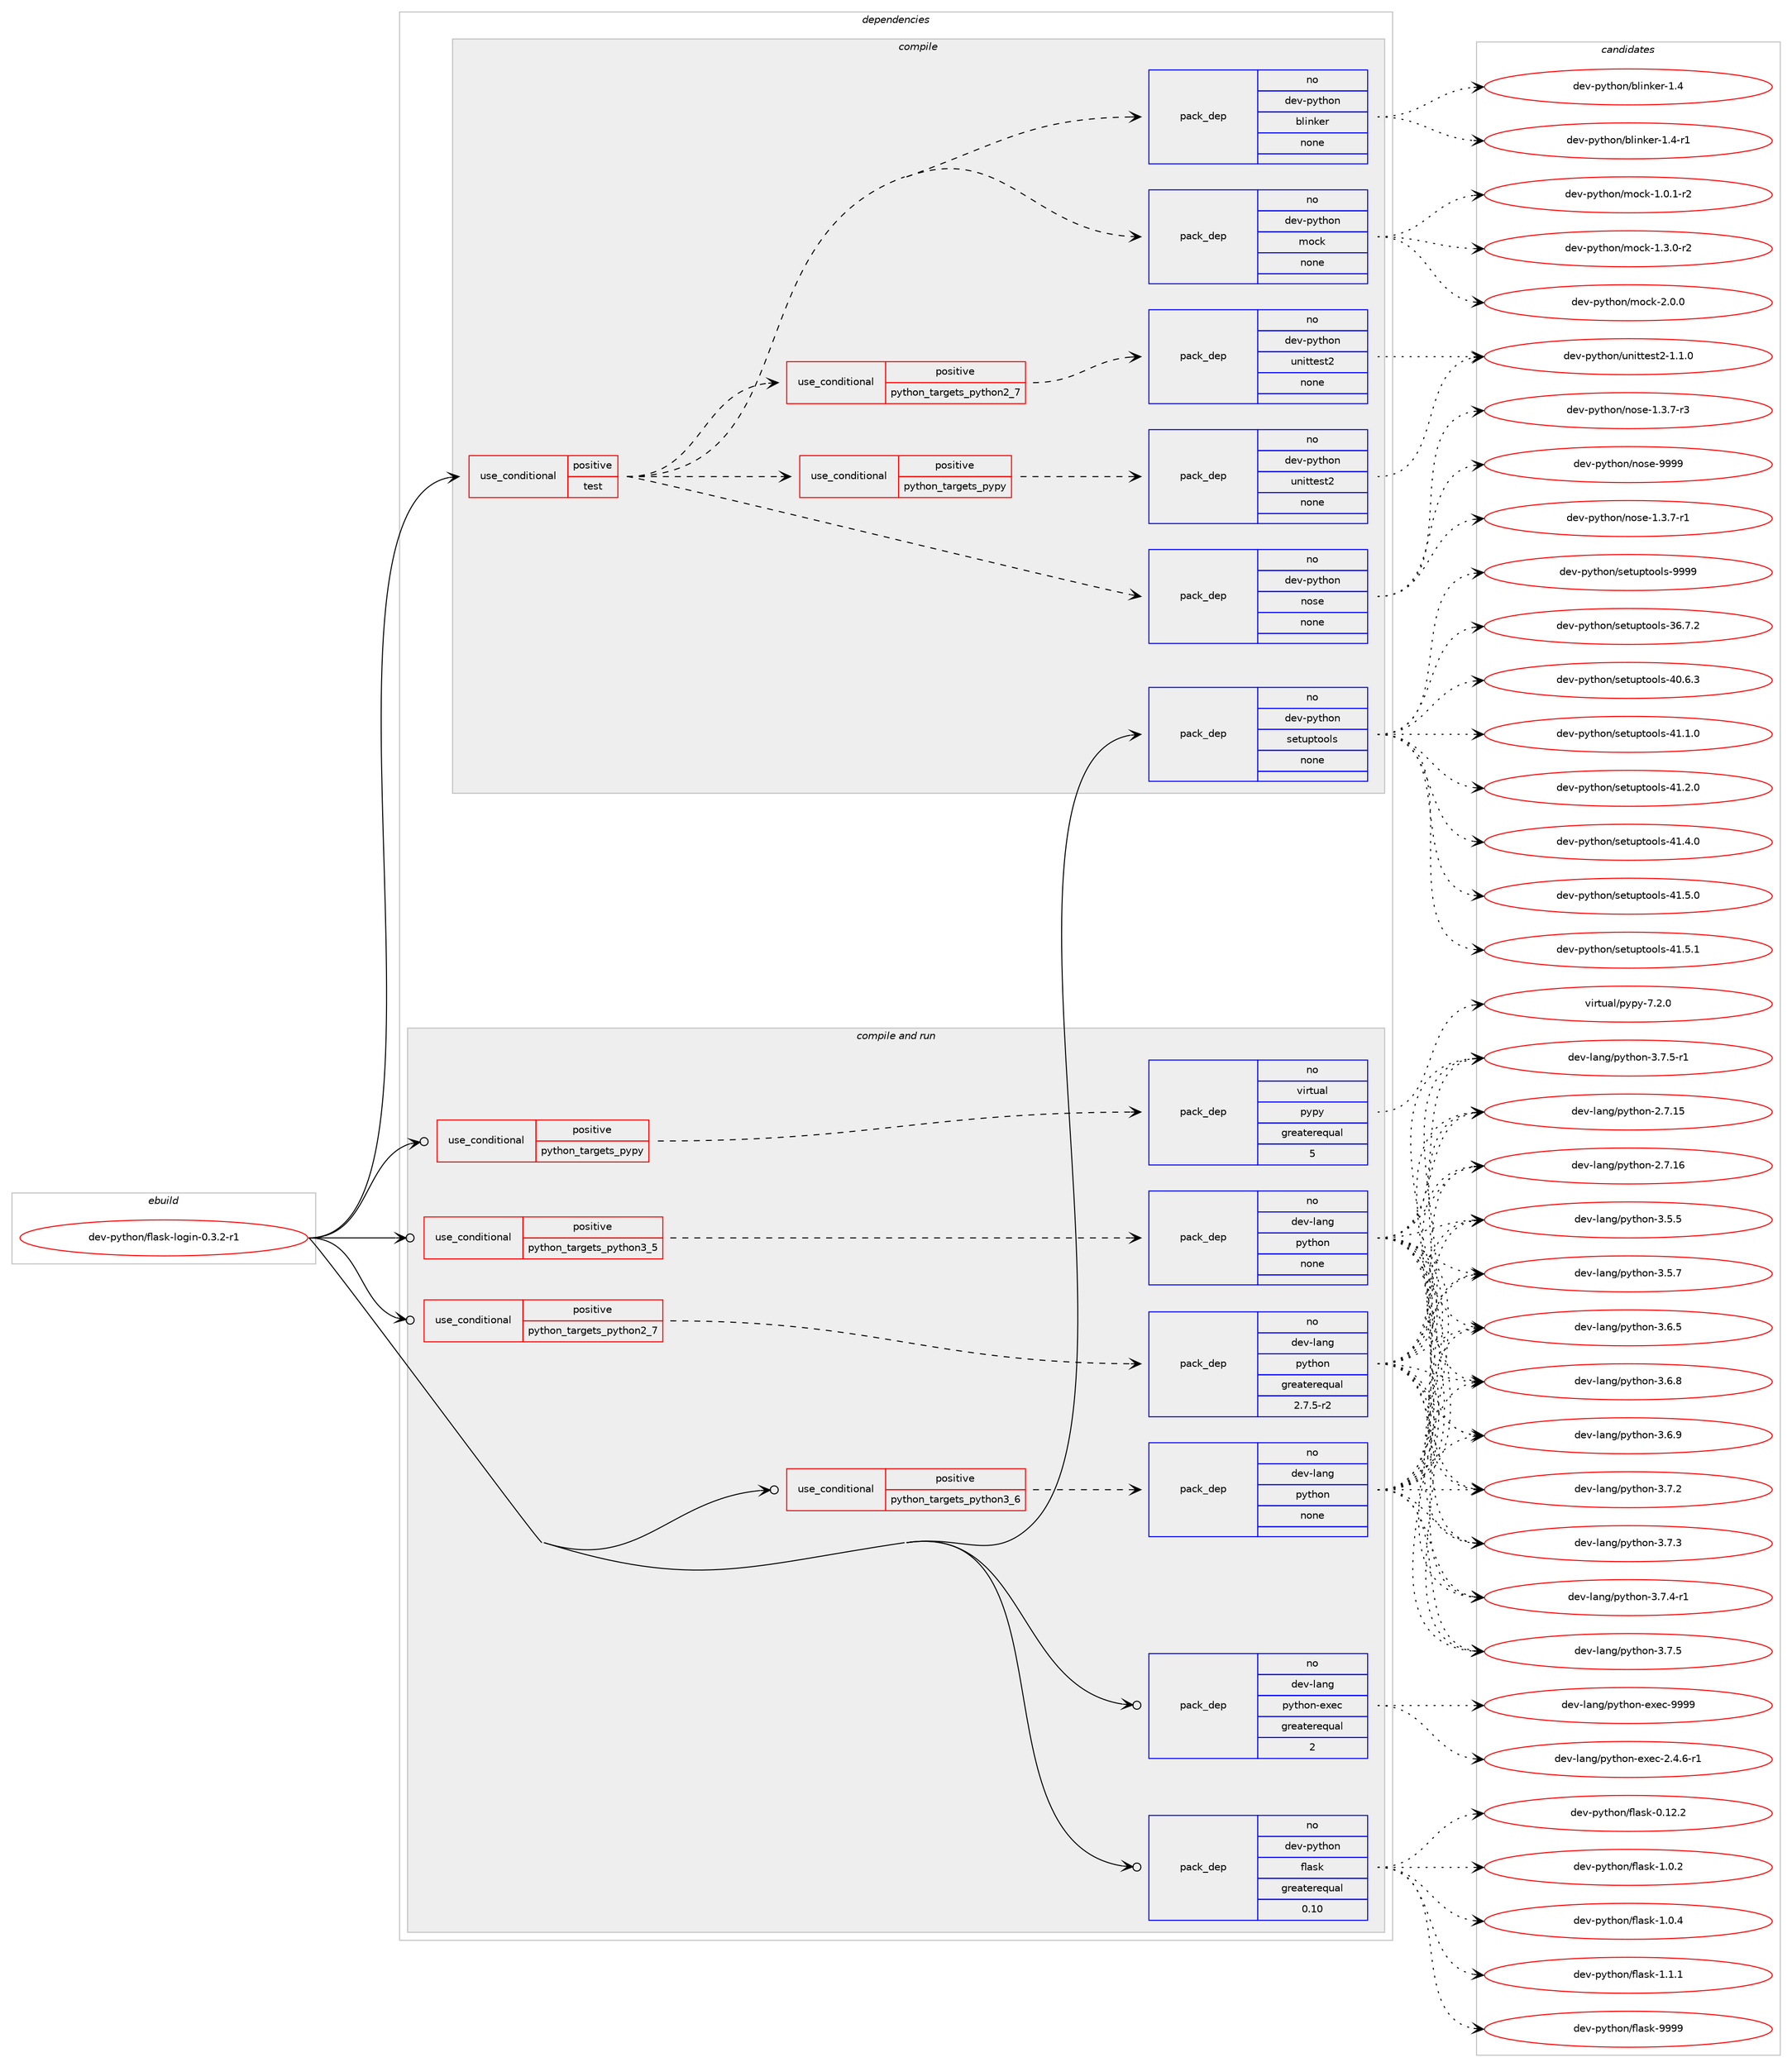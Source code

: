 digraph prolog {

# *************
# Graph options
# *************

newrank=true;
concentrate=true;
compound=true;
graph [rankdir=LR,fontname=Helvetica,fontsize=10,ranksep=1.5];#, ranksep=2.5, nodesep=0.2];
edge  [arrowhead=vee];
node  [fontname=Helvetica,fontsize=10];

# **********
# The ebuild
# **********

subgraph cluster_leftcol {
color=gray;
rank=same;
label=<<i>ebuild</i>>;
id [label="dev-python/flask-login-0.3.2-r1", color=red, width=4, href="../dev-python/flask-login-0.3.2-r1.svg"];
}

# ****************
# The dependencies
# ****************

subgraph cluster_midcol {
color=gray;
label=<<i>dependencies</i>>;
subgraph cluster_compile {
fillcolor="#eeeeee";
style=filled;
label=<<i>compile</i>>;
subgraph cond139497 {
dependency605028 [label=<<TABLE BORDER="0" CELLBORDER="1" CELLSPACING="0" CELLPADDING="4"><TR><TD ROWSPAN="3" CELLPADDING="10">use_conditional</TD></TR><TR><TD>positive</TD></TR><TR><TD>test</TD></TR></TABLE>>, shape=none, color=red];
subgraph pack453734 {
dependency605029 [label=<<TABLE BORDER="0" CELLBORDER="1" CELLSPACING="0" CELLPADDING="4" WIDTH="220"><TR><TD ROWSPAN="6" CELLPADDING="30">pack_dep</TD></TR><TR><TD WIDTH="110">no</TD></TR><TR><TD>dev-python</TD></TR><TR><TD>nose</TD></TR><TR><TD>none</TD></TR><TR><TD></TD></TR></TABLE>>, shape=none, color=blue];
}
dependency605028:e -> dependency605029:w [weight=20,style="dashed",arrowhead="vee"];
subgraph pack453735 {
dependency605030 [label=<<TABLE BORDER="0" CELLBORDER="1" CELLSPACING="0" CELLPADDING="4" WIDTH="220"><TR><TD ROWSPAN="6" CELLPADDING="30">pack_dep</TD></TR><TR><TD WIDTH="110">no</TD></TR><TR><TD>dev-python</TD></TR><TR><TD>mock</TD></TR><TR><TD>none</TD></TR><TR><TD></TD></TR></TABLE>>, shape=none, color=blue];
}
dependency605028:e -> dependency605030:w [weight=20,style="dashed",arrowhead="vee"];
subgraph pack453736 {
dependency605031 [label=<<TABLE BORDER="0" CELLBORDER="1" CELLSPACING="0" CELLPADDING="4" WIDTH="220"><TR><TD ROWSPAN="6" CELLPADDING="30">pack_dep</TD></TR><TR><TD WIDTH="110">no</TD></TR><TR><TD>dev-python</TD></TR><TR><TD>blinker</TD></TR><TR><TD>none</TD></TR><TR><TD></TD></TR></TABLE>>, shape=none, color=blue];
}
dependency605028:e -> dependency605031:w [weight=20,style="dashed",arrowhead="vee"];
subgraph cond139498 {
dependency605032 [label=<<TABLE BORDER="0" CELLBORDER="1" CELLSPACING="0" CELLPADDING="4"><TR><TD ROWSPAN="3" CELLPADDING="10">use_conditional</TD></TR><TR><TD>positive</TD></TR><TR><TD>python_targets_pypy</TD></TR></TABLE>>, shape=none, color=red];
subgraph pack453737 {
dependency605033 [label=<<TABLE BORDER="0" CELLBORDER="1" CELLSPACING="0" CELLPADDING="4" WIDTH="220"><TR><TD ROWSPAN="6" CELLPADDING="30">pack_dep</TD></TR><TR><TD WIDTH="110">no</TD></TR><TR><TD>dev-python</TD></TR><TR><TD>unittest2</TD></TR><TR><TD>none</TD></TR><TR><TD></TD></TR></TABLE>>, shape=none, color=blue];
}
dependency605032:e -> dependency605033:w [weight=20,style="dashed",arrowhead="vee"];
}
dependency605028:e -> dependency605032:w [weight=20,style="dashed",arrowhead="vee"];
subgraph cond139499 {
dependency605034 [label=<<TABLE BORDER="0" CELLBORDER="1" CELLSPACING="0" CELLPADDING="4"><TR><TD ROWSPAN="3" CELLPADDING="10">use_conditional</TD></TR><TR><TD>positive</TD></TR><TR><TD>python_targets_python2_7</TD></TR></TABLE>>, shape=none, color=red];
subgraph pack453738 {
dependency605035 [label=<<TABLE BORDER="0" CELLBORDER="1" CELLSPACING="0" CELLPADDING="4" WIDTH="220"><TR><TD ROWSPAN="6" CELLPADDING="30">pack_dep</TD></TR><TR><TD WIDTH="110">no</TD></TR><TR><TD>dev-python</TD></TR><TR><TD>unittest2</TD></TR><TR><TD>none</TD></TR><TR><TD></TD></TR></TABLE>>, shape=none, color=blue];
}
dependency605034:e -> dependency605035:w [weight=20,style="dashed",arrowhead="vee"];
}
dependency605028:e -> dependency605034:w [weight=20,style="dashed",arrowhead="vee"];
}
id:e -> dependency605028:w [weight=20,style="solid",arrowhead="vee"];
subgraph pack453739 {
dependency605036 [label=<<TABLE BORDER="0" CELLBORDER="1" CELLSPACING="0" CELLPADDING="4" WIDTH="220"><TR><TD ROWSPAN="6" CELLPADDING="30">pack_dep</TD></TR><TR><TD WIDTH="110">no</TD></TR><TR><TD>dev-python</TD></TR><TR><TD>setuptools</TD></TR><TR><TD>none</TD></TR><TR><TD></TD></TR></TABLE>>, shape=none, color=blue];
}
id:e -> dependency605036:w [weight=20,style="solid",arrowhead="vee"];
}
subgraph cluster_compileandrun {
fillcolor="#eeeeee";
style=filled;
label=<<i>compile and run</i>>;
subgraph cond139500 {
dependency605037 [label=<<TABLE BORDER="0" CELLBORDER="1" CELLSPACING="0" CELLPADDING="4"><TR><TD ROWSPAN="3" CELLPADDING="10">use_conditional</TD></TR><TR><TD>positive</TD></TR><TR><TD>python_targets_pypy</TD></TR></TABLE>>, shape=none, color=red];
subgraph pack453740 {
dependency605038 [label=<<TABLE BORDER="0" CELLBORDER="1" CELLSPACING="0" CELLPADDING="4" WIDTH="220"><TR><TD ROWSPAN="6" CELLPADDING="30">pack_dep</TD></TR><TR><TD WIDTH="110">no</TD></TR><TR><TD>virtual</TD></TR><TR><TD>pypy</TD></TR><TR><TD>greaterequal</TD></TR><TR><TD>5</TD></TR></TABLE>>, shape=none, color=blue];
}
dependency605037:e -> dependency605038:w [weight=20,style="dashed",arrowhead="vee"];
}
id:e -> dependency605037:w [weight=20,style="solid",arrowhead="odotvee"];
subgraph cond139501 {
dependency605039 [label=<<TABLE BORDER="0" CELLBORDER="1" CELLSPACING="0" CELLPADDING="4"><TR><TD ROWSPAN="3" CELLPADDING="10">use_conditional</TD></TR><TR><TD>positive</TD></TR><TR><TD>python_targets_python2_7</TD></TR></TABLE>>, shape=none, color=red];
subgraph pack453741 {
dependency605040 [label=<<TABLE BORDER="0" CELLBORDER="1" CELLSPACING="0" CELLPADDING="4" WIDTH="220"><TR><TD ROWSPAN="6" CELLPADDING="30">pack_dep</TD></TR><TR><TD WIDTH="110">no</TD></TR><TR><TD>dev-lang</TD></TR><TR><TD>python</TD></TR><TR><TD>greaterequal</TD></TR><TR><TD>2.7.5-r2</TD></TR></TABLE>>, shape=none, color=blue];
}
dependency605039:e -> dependency605040:w [weight=20,style="dashed",arrowhead="vee"];
}
id:e -> dependency605039:w [weight=20,style="solid",arrowhead="odotvee"];
subgraph cond139502 {
dependency605041 [label=<<TABLE BORDER="0" CELLBORDER="1" CELLSPACING="0" CELLPADDING="4"><TR><TD ROWSPAN="3" CELLPADDING="10">use_conditional</TD></TR><TR><TD>positive</TD></TR><TR><TD>python_targets_python3_5</TD></TR></TABLE>>, shape=none, color=red];
subgraph pack453742 {
dependency605042 [label=<<TABLE BORDER="0" CELLBORDER="1" CELLSPACING="0" CELLPADDING="4" WIDTH="220"><TR><TD ROWSPAN="6" CELLPADDING="30">pack_dep</TD></TR><TR><TD WIDTH="110">no</TD></TR><TR><TD>dev-lang</TD></TR><TR><TD>python</TD></TR><TR><TD>none</TD></TR><TR><TD></TD></TR></TABLE>>, shape=none, color=blue];
}
dependency605041:e -> dependency605042:w [weight=20,style="dashed",arrowhead="vee"];
}
id:e -> dependency605041:w [weight=20,style="solid",arrowhead="odotvee"];
subgraph cond139503 {
dependency605043 [label=<<TABLE BORDER="0" CELLBORDER="1" CELLSPACING="0" CELLPADDING="4"><TR><TD ROWSPAN="3" CELLPADDING="10">use_conditional</TD></TR><TR><TD>positive</TD></TR><TR><TD>python_targets_python3_6</TD></TR></TABLE>>, shape=none, color=red];
subgraph pack453743 {
dependency605044 [label=<<TABLE BORDER="0" CELLBORDER="1" CELLSPACING="0" CELLPADDING="4" WIDTH="220"><TR><TD ROWSPAN="6" CELLPADDING="30">pack_dep</TD></TR><TR><TD WIDTH="110">no</TD></TR><TR><TD>dev-lang</TD></TR><TR><TD>python</TD></TR><TR><TD>none</TD></TR><TR><TD></TD></TR></TABLE>>, shape=none, color=blue];
}
dependency605043:e -> dependency605044:w [weight=20,style="dashed",arrowhead="vee"];
}
id:e -> dependency605043:w [weight=20,style="solid",arrowhead="odotvee"];
subgraph pack453744 {
dependency605045 [label=<<TABLE BORDER="0" CELLBORDER="1" CELLSPACING="0" CELLPADDING="4" WIDTH="220"><TR><TD ROWSPAN="6" CELLPADDING="30">pack_dep</TD></TR><TR><TD WIDTH="110">no</TD></TR><TR><TD>dev-lang</TD></TR><TR><TD>python-exec</TD></TR><TR><TD>greaterequal</TD></TR><TR><TD>2</TD></TR></TABLE>>, shape=none, color=blue];
}
id:e -> dependency605045:w [weight=20,style="solid",arrowhead="odotvee"];
subgraph pack453745 {
dependency605046 [label=<<TABLE BORDER="0" CELLBORDER="1" CELLSPACING="0" CELLPADDING="4" WIDTH="220"><TR><TD ROWSPAN="6" CELLPADDING="30">pack_dep</TD></TR><TR><TD WIDTH="110">no</TD></TR><TR><TD>dev-python</TD></TR><TR><TD>flask</TD></TR><TR><TD>greaterequal</TD></TR><TR><TD>0.10</TD></TR></TABLE>>, shape=none, color=blue];
}
id:e -> dependency605046:w [weight=20,style="solid",arrowhead="odotvee"];
}
subgraph cluster_run {
fillcolor="#eeeeee";
style=filled;
label=<<i>run</i>>;
}
}

# **************
# The candidates
# **************

subgraph cluster_choices {
rank=same;
color=gray;
label=<<i>candidates</i>>;

subgraph choice453734 {
color=black;
nodesep=1;
choice10010111845112121116104111110471101111151014549465146554511449 [label="dev-python/nose-1.3.7-r1", color=red, width=4,href="../dev-python/nose-1.3.7-r1.svg"];
choice10010111845112121116104111110471101111151014549465146554511451 [label="dev-python/nose-1.3.7-r3", color=red, width=4,href="../dev-python/nose-1.3.7-r3.svg"];
choice10010111845112121116104111110471101111151014557575757 [label="dev-python/nose-9999", color=red, width=4,href="../dev-python/nose-9999.svg"];
dependency605029:e -> choice10010111845112121116104111110471101111151014549465146554511449:w [style=dotted,weight="100"];
dependency605029:e -> choice10010111845112121116104111110471101111151014549465146554511451:w [style=dotted,weight="100"];
dependency605029:e -> choice10010111845112121116104111110471101111151014557575757:w [style=dotted,weight="100"];
}
subgraph choice453735 {
color=black;
nodesep=1;
choice1001011184511212111610411111047109111991074549464846494511450 [label="dev-python/mock-1.0.1-r2", color=red, width=4,href="../dev-python/mock-1.0.1-r2.svg"];
choice1001011184511212111610411111047109111991074549465146484511450 [label="dev-python/mock-1.3.0-r2", color=red, width=4,href="../dev-python/mock-1.3.0-r2.svg"];
choice100101118451121211161041111104710911199107455046484648 [label="dev-python/mock-2.0.0", color=red, width=4,href="../dev-python/mock-2.0.0.svg"];
dependency605030:e -> choice1001011184511212111610411111047109111991074549464846494511450:w [style=dotted,weight="100"];
dependency605030:e -> choice1001011184511212111610411111047109111991074549465146484511450:w [style=dotted,weight="100"];
dependency605030:e -> choice100101118451121211161041111104710911199107455046484648:w [style=dotted,weight="100"];
}
subgraph choice453736 {
color=black;
nodesep=1;
choice10010111845112121116104111110479810810511010710111445494652 [label="dev-python/blinker-1.4", color=red, width=4,href="../dev-python/blinker-1.4.svg"];
choice100101118451121211161041111104798108105110107101114454946524511449 [label="dev-python/blinker-1.4-r1", color=red, width=4,href="../dev-python/blinker-1.4-r1.svg"];
dependency605031:e -> choice10010111845112121116104111110479810810511010710111445494652:w [style=dotted,weight="100"];
dependency605031:e -> choice100101118451121211161041111104798108105110107101114454946524511449:w [style=dotted,weight="100"];
}
subgraph choice453737 {
color=black;
nodesep=1;
choice100101118451121211161041111104711711010511611610111511650454946494648 [label="dev-python/unittest2-1.1.0", color=red, width=4,href="../dev-python/unittest2-1.1.0.svg"];
dependency605033:e -> choice100101118451121211161041111104711711010511611610111511650454946494648:w [style=dotted,weight="100"];
}
subgraph choice453738 {
color=black;
nodesep=1;
choice100101118451121211161041111104711711010511611610111511650454946494648 [label="dev-python/unittest2-1.1.0", color=red, width=4,href="../dev-python/unittest2-1.1.0.svg"];
dependency605035:e -> choice100101118451121211161041111104711711010511611610111511650454946494648:w [style=dotted,weight="100"];
}
subgraph choice453739 {
color=black;
nodesep=1;
choice100101118451121211161041111104711510111611711211611111110811545515446554650 [label="dev-python/setuptools-36.7.2", color=red, width=4,href="../dev-python/setuptools-36.7.2.svg"];
choice100101118451121211161041111104711510111611711211611111110811545524846544651 [label="dev-python/setuptools-40.6.3", color=red, width=4,href="../dev-python/setuptools-40.6.3.svg"];
choice100101118451121211161041111104711510111611711211611111110811545524946494648 [label="dev-python/setuptools-41.1.0", color=red, width=4,href="../dev-python/setuptools-41.1.0.svg"];
choice100101118451121211161041111104711510111611711211611111110811545524946504648 [label="dev-python/setuptools-41.2.0", color=red, width=4,href="../dev-python/setuptools-41.2.0.svg"];
choice100101118451121211161041111104711510111611711211611111110811545524946524648 [label="dev-python/setuptools-41.4.0", color=red, width=4,href="../dev-python/setuptools-41.4.0.svg"];
choice100101118451121211161041111104711510111611711211611111110811545524946534648 [label="dev-python/setuptools-41.5.0", color=red, width=4,href="../dev-python/setuptools-41.5.0.svg"];
choice100101118451121211161041111104711510111611711211611111110811545524946534649 [label="dev-python/setuptools-41.5.1", color=red, width=4,href="../dev-python/setuptools-41.5.1.svg"];
choice10010111845112121116104111110471151011161171121161111111081154557575757 [label="dev-python/setuptools-9999", color=red, width=4,href="../dev-python/setuptools-9999.svg"];
dependency605036:e -> choice100101118451121211161041111104711510111611711211611111110811545515446554650:w [style=dotted,weight="100"];
dependency605036:e -> choice100101118451121211161041111104711510111611711211611111110811545524846544651:w [style=dotted,weight="100"];
dependency605036:e -> choice100101118451121211161041111104711510111611711211611111110811545524946494648:w [style=dotted,weight="100"];
dependency605036:e -> choice100101118451121211161041111104711510111611711211611111110811545524946504648:w [style=dotted,weight="100"];
dependency605036:e -> choice100101118451121211161041111104711510111611711211611111110811545524946524648:w [style=dotted,weight="100"];
dependency605036:e -> choice100101118451121211161041111104711510111611711211611111110811545524946534648:w [style=dotted,weight="100"];
dependency605036:e -> choice100101118451121211161041111104711510111611711211611111110811545524946534649:w [style=dotted,weight="100"];
dependency605036:e -> choice10010111845112121116104111110471151011161171121161111111081154557575757:w [style=dotted,weight="100"];
}
subgraph choice453740 {
color=black;
nodesep=1;
choice1181051141161179710847112121112121455546504648 [label="virtual/pypy-7.2.0", color=red, width=4,href="../virtual/pypy-7.2.0.svg"];
dependency605038:e -> choice1181051141161179710847112121112121455546504648:w [style=dotted,weight="100"];
}
subgraph choice453741 {
color=black;
nodesep=1;
choice10010111845108971101034711212111610411111045504655464953 [label="dev-lang/python-2.7.15", color=red, width=4,href="../dev-lang/python-2.7.15.svg"];
choice10010111845108971101034711212111610411111045504655464954 [label="dev-lang/python-2.7.16", color=red, width=4,href="../dev-lang/python-2.7.16.svg"];
choice100101118451089711010347112121116104111110455146534653 [label="dev-lang/python-3.5.5", color=red, width=4,href="../dev-lang/python-3.5.5.svg"];
choice100101118451089711010347112121116104111110455146534655 [label="dev-lang/python-3.5.7", color=red, width=4,href="../dev-lang/python-3.5.7.svg"];
choice100101118451089711010347112121116104111110455146544653 [label="dev-lang/python-3.6.5", color=red, width=4,href="../dev-lang/python-3.6.5.svg"];
choice100101118451089711010347112121116104111110455146544656 [label="dev-lang/python-3.6.8", color=red, width=4,href="../dev-lang/python-3.6.8.svg"];
choice100101118451089711010347112121116104111110455146544657 [label="dev-lang/python-3.6.9", color=red, width=4,href="../dev-lang/python-3.6.9.svg"];
choice100101118451089711010347112121116104111110455146554650 [label="dev-lang/python-3.7.2", color=red, width=4,href="../dev-lang/python-3.7.2.svg"];
choice100101118451089711010347112121116104111110455146554651 [label="dev-lang/python-3.7.3", color=red, width=4,href="../dev-lang/python-3.7.3.svg"];
choice1001011184510897110103471121211161041111104551465546524511449 [label="dev-lang/python-3.7.4-r1", color=red, width=4,href="../dev-lang/python-3.7.4-r1.svg"];
choice100101118451089711010347112121116104111110455146554653 [label="dev-lang/python-3.7.5", color=red, width=4,href="../dev-lang/python-3.7.5.svg"];
choice1001011184510897110103471121211161041111104551465546534511449 [label="dev-lang/python-3.7.5-r1", color=red, width=4,href="../dev-lang/python-3.7.5-r1.svg"];
dependency605040:e -> choice10010111845108971101034711212111610411111045504655464953:w [style=dotted,weight="100"];
dependency605040:e -> choice10010111845108971101034711212111610411111045504655464954:w [style=dotted,weight="100"];
dependency605040:e -> choice100101118451089711010347112121116104111110455146534653:w [style=dotted,weight="100"];
dependency605040:e -> choice100101118451089711010347112121116104111110455146534655:w [style=dotted,weight="100"];
dependency605040:e -> choice100101118451089711010347112121116104111110455146544653:w [style=dotted,weight="100"];
dependency605040:e -> choice100101118451089711010347112121116104111110455146544656:w [style=dotted,weight="100"];
dependency605040:e -> choice100101118451089711010347112121116104111110455146544657:w [style=dotted,weight="100"];
dependency605040:e -> choice100101118451089711010347112121116104111110455146554650:w [style=dotted,weight="100"];
dependency605040:e -> choice100101118451089711010347112121116104111110455146554651:w [style=dotted,weight="100"];
dependency605040:e -> choice1001011184510897110103471121211161041111104551465546524511449:w [style=dotted,weight="100"];
dependency605040:e -> choice100101118451089711010347112121116104111110455146554653:w [style=dotted,weight="100"];
dependency605040:e -> choice1001011184510897110103471121211161041111104551465546534511449:w [style=dotted,weight="100"];
}
subgraph choice453742 {
color=black;
nodesep=1;
choice10010111845108971101034711212111610411111045504655464953 [label="dev-lang/python-2.7.15", color=red, width=4,href="../dev-lang/python-2.7.15.svg"];
choice10010111845108971101034711212111610411111045504655464954 [label="dev-lang/python-2.7.16", color=red, width=4,href="../dev-lang/python-2.7.16.svg"];
choice100101118451089711010347112121116104111110455146534653 [label="dev-lang/python-3.5.5", color=red, width=4,href="../dev-lang/python-3.5.5.svg"];
choice100101118451089711010347112121116104111110455146534655 [label="dev-lang/python-3.5.7", color=red, width=4,href="../dev-lang/python-3.5.7.svg"];
choice100101118451089711010347112121116104111110455146544653 [label="dev-lang/python-3.6.5", color=red, width=4,href="../dev-lang/python-3.6.5.svg"];
choice100101118451089711010347112121116104111110455146544656 [label="dev-lang/python-3.6.8", color=red, width=4,href="../dev-lang/python-3.6.8.svg"];
choice100101118451089711010347112121116104111110455146544657 [label="dev-lang/python-3.6.9", color=red, width=4,href="../dev-lang/python-3.6.9.svg"];
choice100101118451089711010347112121116104111110455146554650 [label="dev-lang/python-3.7.2", color=red, width=4,href="../dev-lang/python-3.7.2.svg"];
choice100101118451089711010347112121116104111110455146554651 [label="dev-lang/python-3.7.3", color=red, width=4,href="../dev-lang/python-3.7.3.svg"];
choice1001011184510897110103471121211161041111104551465546524511449 [label="dev-lang/python-3.7.4-r1", color=red, width=4,href="../dev-lang/python-3.7.4-r1.svg"];
choice100101118451089711010347112121116104111110455146554653 [label="dev-lang/python-3.7.5", color=red, width=4,href="../dev-lang/python-3.7.5.svg"];
choice1001011184510897110103471121211161041111104551465546534511449 [label="dev-lang/python-3.7.5-r1", color=red, width=4,href="../dev-lang/python-3.7.5-r1.svg"];
dependency605042:e -> choice10010111845108971101034711212111610411111045504655464953:w [style=dotted,weight="100"];
dependency605042:e -> choice10010111845108971101034711212111610411111045504655464954:w [style=dotted,weight="100"];
dependency605042:e -> choice100101118451089711010347112121116104111110455146534653:w [style=dotted,weight="100"];
dependency605042:e -> choice100101118451089711010347112121116104111110455146534655:w [style=dotted,weight="100"];
dependency605042:e -> choice100101118451089711010347112121116104111110455146544653:w [style=dotted,weight="100"];
dependency605042:e -> choice100101118451089711010347112121116104111110455146544656:w [style=dotted,weight="100"];
dependency605042:e -> choice100101118451089711010347112121116104111110455146544657:w [style=dotted,weight="100"];
dependency605042:e -> choice100101118451089711010347112121116104111110455146554650:w [style=dotted,weight="100"];
dependency605042:e -> choice100101118451089711010347112121116104111110455146554651:w [style=dotted,weight="100"];
dependency605042:e -> choice1001011184510897110103471121211161041111104551465546524511449:w [style=dotted,weight="100"];
dependency605042:e -> choice100101118451089711010347112121116104111110455146554653:w [style=dotted,weight="100"];
dependency605042:e -> choice1001011184510897110103471121211161041111104551465546534511449:w [style=dotted,weight="100"];
}
subgraph choice453743 {
color=black;
nodesep=1;
choice10010111845108971101034711212111610411111045504655464953 [label="dev-lang/python-2.7.15", color=red, width=4,href="../dev-lang/python-2.7.15.svg"];
choice10010111845108971101034711212111610411111045504655464954 [label="dev-lang/python-2.7.16", color=red, width=4,href="../dev-lang/python-2.7.16.svg"];
choice100101118451089711010347112121116104111110455146534653 [label="dev-lang/python-3.5.5", color=red, width=4,href="../dev-lang/python-3.5.5.svg"];
choice100101118451089711010347112121116104111110455146534655 [label="dev-lang/python-3.5.7", color=red, width=4,href="../dev-lang/python-3.5.7.svg"];
choice100101118451089711010347112121116104111110455146544653 [label="dev-lang/python-3.6.5", color=red, width=4,href="../dev-lang/python-3.6.5.svg"];
choice100101118451089711010347112121116104111110455146544656 [label="dev-lang/python-3.6.8", color=red, width=4,href="../dev-lang/python-3.6.8.svg"];
choice100101118451089711010347112121116104111110455146544657 [label="dev-lang/python-3.6.9", color=red, width=4,href="../dev-lang/python-3.6.9.svg"];
choice100101118451089711010347112121116104111110455146554650 [label="dev-lang/python-3.7.2", color=red, width=4,href="../dev-lang/python-3.7.2.svg"];
choice100101118451089711010347112121116104111110455146554651 [label="dev-lang/python-3.7.3", color=red, width=4,href="../dev-lang/python-3.7.3.svg"];
choice1001011184510897110103471121211161041111104551465546524511449 [label="dev-lang/python-3.7.4-r1", color=red, width=4,href="../dev-lang/python-3.7.4-r1.svg"];
choice100101118451089711010347112121116104111110455146554653 [label="dev-lang/python-3.7.5", color=red, width=4,href="../dev-lang/python-3.7.5.svg"];
choice1001011184510897110103471121211161041111104551465546534511449 [label="dev-lang/python-3.7.5-r1", color=red, width=4,href="../dev-lang/python-3.7.5-r1.svg"];
dependency605044:e -> choice10010111845108971101034711212111610411111045504655464953:w [style=dotted,weight="100"];
dependency605044:e -> choice10010111845108971101034711212111610411111045504655464954:w [style=dotted,weight="100"];
dependency605044:e -> choice100101118451089711010347112121116104111110455146534653:w [style=dotted,weight="100"];
dependency605044:e -> choice100101118451089711010347112121116104111110455146534655:w [style=dotted,weight="100"];
dependency605044:e -> choice100101118451089711010347112121116104111110455146544653:w [style=dotted,weight="100"];
dependency605044:e -> choice100101118451089711010347112121116104111110455146544656:w [style=dotted,weight="100"];
dependency605044:e -> choice100101118451089711010347112121116104111110455146544657:w [style=dotted,weight="100"];
dependency605044:e -> choice100101118451089711010347112121116104111110455146554650:w [style=dotted,weight="100"];
dependency605044:e -> choice100101118451089711010347112121116104111110455146554651:w [style=dotted,weight="100"];
dependency605044:e -> choice1001011184510897110103471121211161041111104551465546524511449:w [style=dotted,weight="100"];
dependency605044:e -> choice100101118451089711010347112121116104111110455146554653:w [style=dotted,weight="100"];
dependency605044:e -> choice1001011184510897110103471121211161041111104551465546534511449:w [style=dotted,weight="100"];
}
subgraph choice453744 {
color=black;
nodesep=1;
choice10010111845108971101034711212111610411111045101120101994550465246544511449 [label="dev-lang/python-exec-2.4.6-r1", color=red, width=4,href="../dev-lang/python-exec-2.4.6-r1.svg"];
choice10010111845108971101034711212111610411111045101120101994557575757 [label="dev-lang/python-exec-9999", color=red, width=4,href="../dev-lang/python-exec-9999.svg"];
dependency605045:e -> choice10010111845108971101034711212111610411111045101120101994550465246544511449:w [style=dotted,weight="100"];
dependency605045:e -> choice10010111845108971101034711212111610411111045101120101994557575757:w [style=dotted,weight="100"];
}
subgraph choice453745 {
color=black;
nodesep=1;
choice10010111845112121116104111110471021089711510745484649504650 [label="dev-python/flask-0.12.2", color=red, width=4,href="../dev-python/flask-0.12.2.svg"];
choice100101118451121211161041111104710210897115107454946484650 [label="dev-python/flask-1.0.2", color=red, width=4,href="../dev-python/flask-1.0.2.svg"];
choice100101118451121211161041111104710210897115107454946484652 [label="dev-python/flask-1.0.4", color=red, width=4,href="../dev-python/flask-1.0.4.svg"];
choice100101118451121211161041111104710210897115107454946494649 [label="dev-python/flask-1.1.1", color=red, width=4,href="../dev-python/flask-1.1.1.svg"];
choice1001011184511212111610411111047102108971151074557575757 [label="dev-python/flask-9999", color=red, width=4,href="../dev-python/flask-9999.svg"];
dependency605046:e -> choice10010111845112121116104111110471021089711510745484649504650:w [style=dotted,weight="100"];
dependency605046:e -> choice100101118451121211161041111104710210897115107454946484650:w [style=dotted,weight="100"];
dependency605046:e -> choice100101118451121211161041111104710210897115107454946484652:w [style=dotted,weight="100"];
dependency605046:e -> choice100101118451121211161041111104710210897115107454946494649:w [style=dotted,weight="100"];
dependency605046:e -> choice1001011184511212111610411111047102108971151074557575757:w [style=dotted,weight="100"];
}
}

}
